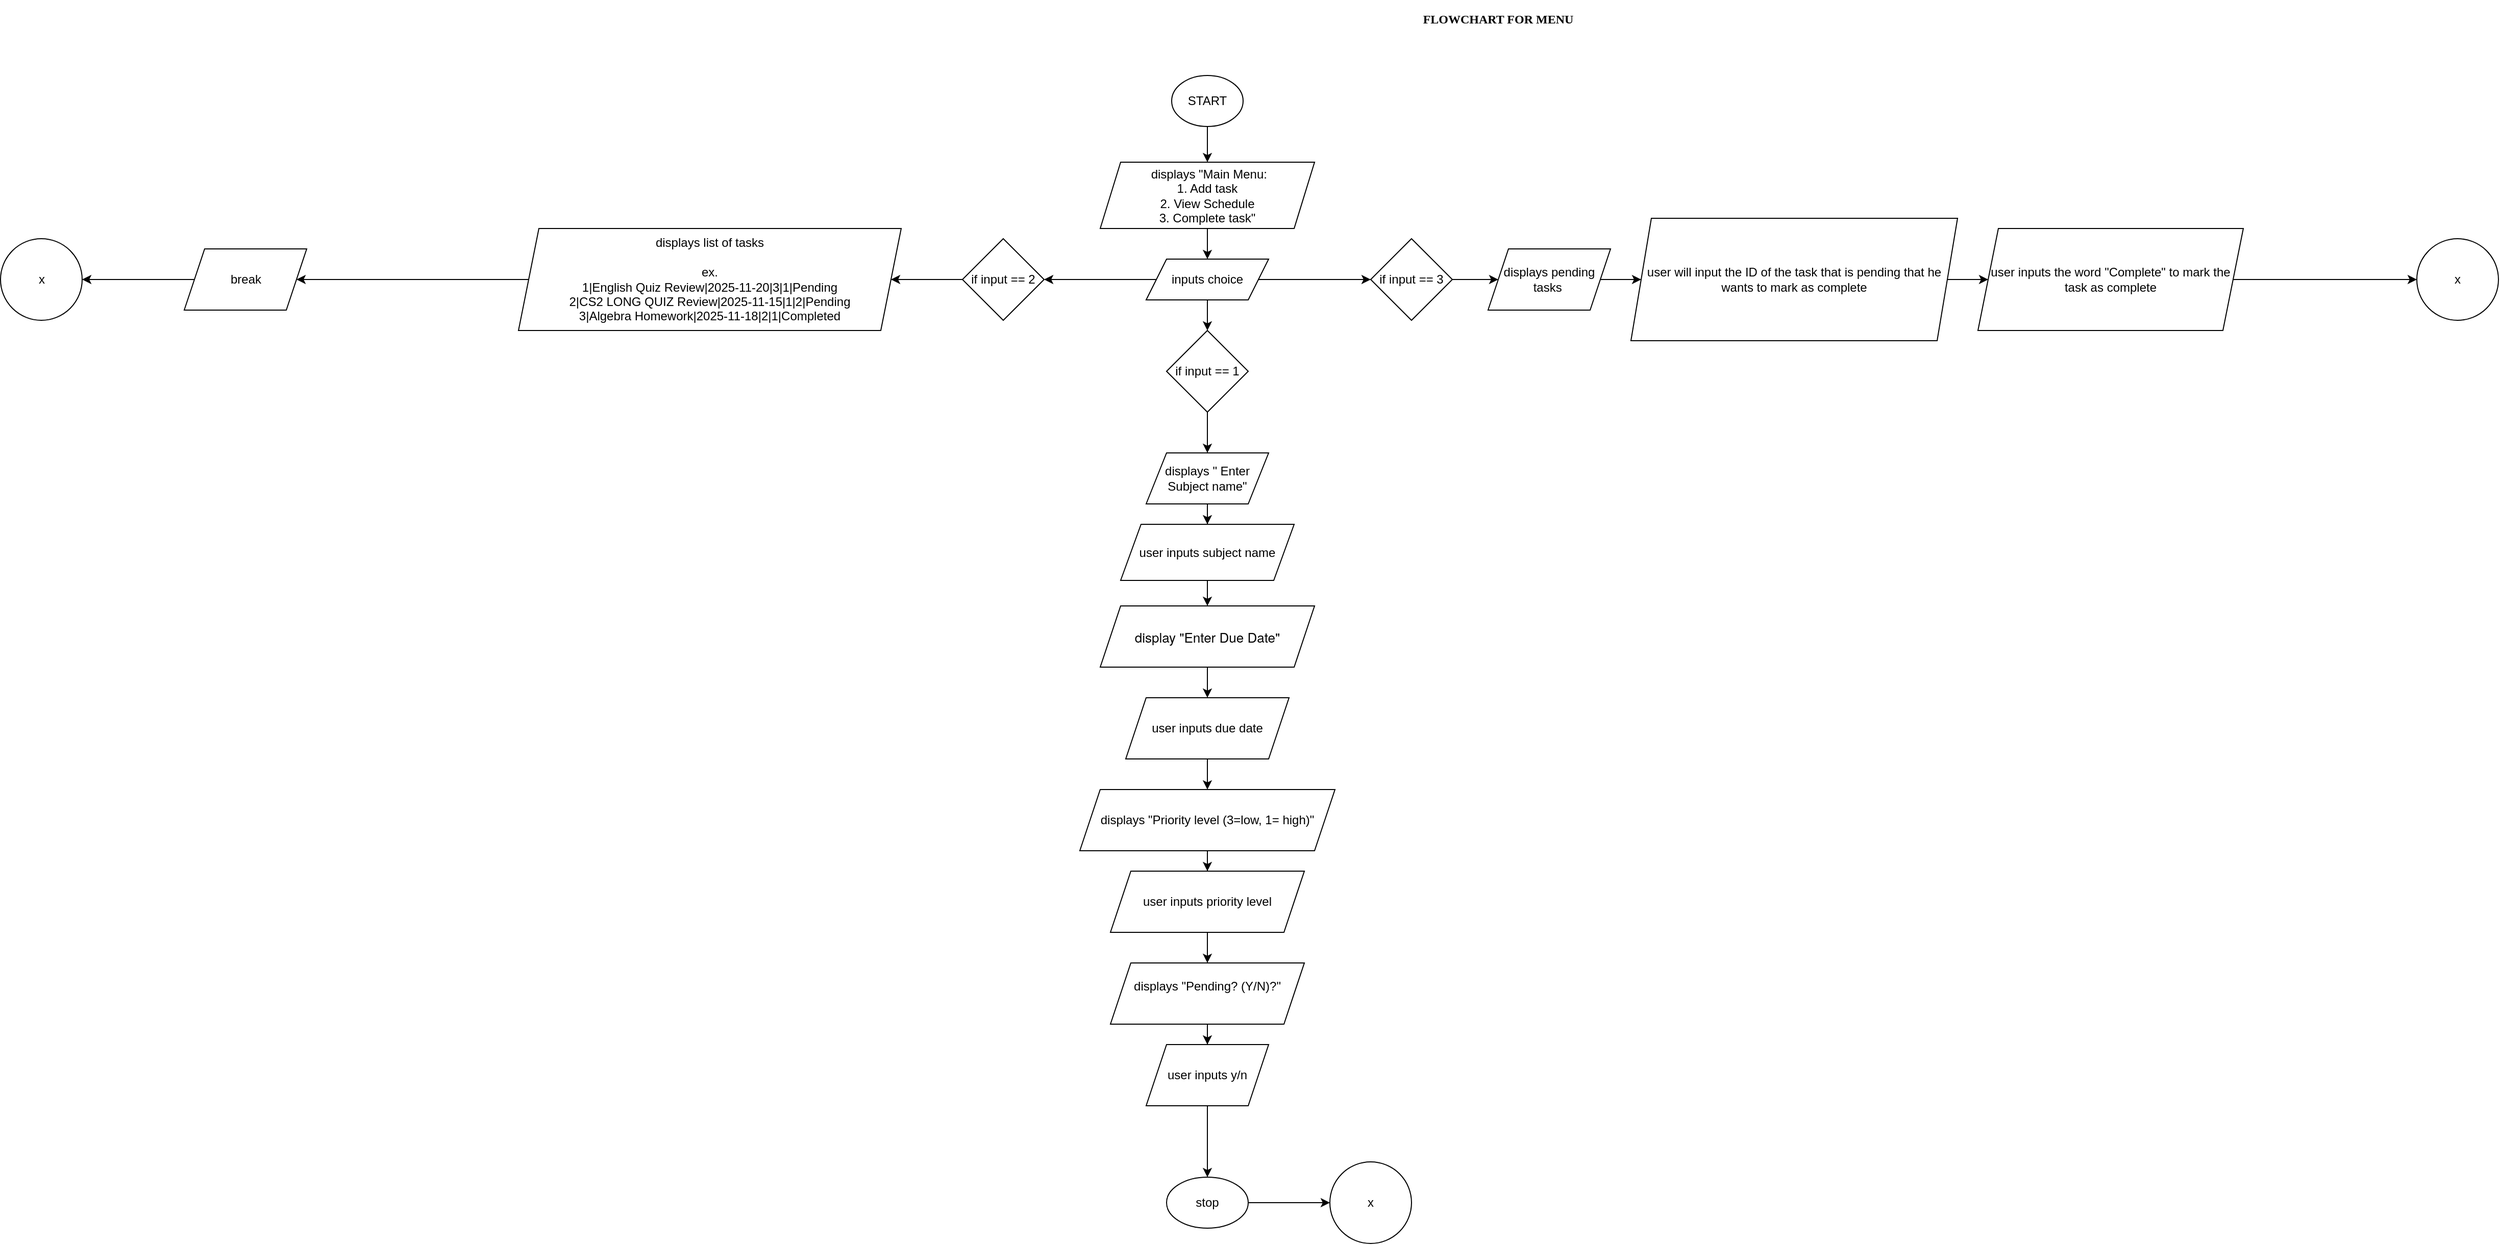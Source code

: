 <mxfile version="28.2.7">
  <diagram name="Page-1" id="nS9cbgPq5GOaSqxer4uG">
    <mxGraphModel dx="4357" dy="2912" grid="1" gridSize="10" guides="1" tooltips="1" connect="1" arrows="1" fold="1" page="1" pageScale="1" pageWidth="827" pageHeight="1169" math="0" shadow="0">
      <root>
        <mxCell id="0" />
        <mxCell id="1" parent="0" />
        <mxCell id="uuoohaSyUWSSlMv0Th47-2" value="&lt;pre&gt;&lt;b&gt;&lt;font face=&quot;Tahoma&quot;&gt;FLOWCHART FOR MENU&lt;/font&gt;&lt;/b&gt;&lt;/pre&gt;" style="text;html=1;whiteSpace=wrap;strokeColor=none;fillColor=default;align=center;verticalAlign=middle;rounded=0;" vertex="1" parent="1">
          <mxGeometry x="240" y="-1160" width="320" height="30" as="geometry" />
        </mxCell>
        <mxCell id="uuoohaSyUWSSlMv0Th47-6" value="" style="edgeStyle=orthogonalEdgeStyle;rounded=0;orthogonalLoop=1;jettySize=auto;html=1;" edge="1" parent="1" source="uuoohaSyUWSSlMv0Th47-3" target="uuoohaSyUWSSlMv0Th47-7">
          <mxGeometry relative="1" as="geometry">
            <mxPoint x="115" y="-975" as="targetPoint" />
          </mxGeometry>
        </mxCell>
        <mxCell id="uuoohaSyUWSSlMv0Th47-3" value="START" style="ellipse;whiteSpace=wrap;html=1;" vertex="1" parent="1">
          <mxGeometry x="80" y="-1090" width="70" height="50" as="geometry" />
        </mxCell>
        <mxCell id="uuoohaSyUWSSlMv0Th47-9" value="" style="edgeStyle=orthogonalEdgeStyle;rounded=0;orthogonalLoop=1;jettySize=auto;html=1;" edge="1" parent="1" source="uuoohaSyUWSSlMv0Th47-7" target="uuoohaSyUWSSlMv0Th47-8">
          <mxGeometry relative="1" as="geometry" />
        </mxCell>
        <mxCell id="uuoohaSyUWSSlMv0Th47-7" value="&amp;nbsp;displays &quot;Main Menu:&lt;div&gt;1. Add task&lt;/div&gt;&lt;div&gt;2. View Schedule&lt;/div&gt;&lt;div&gt;3. Complete task&quot;&lt;/div&gt;" style="shape=parallelogram;perimeter=parallelogramPerimeter;whiteSpace=wrap;html=1;fixedSize=1;" vertex="1" parent="1">
          <mxGeometry x="10" y="-1005" width="210" height="65" as="geometry" />
        </mxCell>
        <mxCell id="uuoohaSyUWSSlMv0Th47-11" value="" style="edgeStyle=orthogonalEdgeStyle;rounded=0;orthogonalLoop=1;jettySize=auto;html=1;" edge="1" parent="1" source="uuoohaSyUWSSlMv0Th47-8" target="uuoohaSyUWSSlMv0Th47-10">
          <mxGeometry relative="1" as="geometry" />
        </mxCell>
        <mxCell id="uuoohaSyUWSSlMv0Th47-33" value="" style="edgeStyle=orthogonalEdgeStyle;rounded=0;orthogonalLoop=1;jettySize=auto;html=1;" edge="1" parent="1" source="uuoohaSyUWSSlMv0Th47-8" target="uuoohaSyUWSSlMv0Th47-32">
          <mxGeometry relative="1" as="geometry" />
        </mxCell>
        <mxCell id="uuoohaSyUWSSlMv0Th47-37" value="" style="edgeStyle=orthogonalEdgeStyle;rounded=0;orthogonalLoop=1;jettySize=auto;html=1;" edge="1" parent="1" source="uuoohaSyUWSSlMv0Th47-8" target="uuoohaSyUWSSlMv0Th47-36">
          <mxGeometry relative="1" as="geometry" />
        </mxCell>
        <mxCell id="uuoohaSyUWSSlMv0Th47-8" value="inputs choice" style="shape=parallelogram;perimeter=parallelogramPerimeter;whiteSpace=wrap;html=1;fixedSize=1;" vertex="1" parent="1">
          <mxGeometry x="55" y="-910" width="120" height="40" as="geometry" />
        </mxCell>
        <mxCell id="uuoohaSyUWSSlMv0Th47-13" value="" style="edgeStyle=orthogonalEdgeStyle;rounded=0;orthogonalLoop=1;jettySize=auto;html=1;" edge="1" parent="1" source="uuoohaSyUWSSlMv0Th47-10" target="uuoohaSyUWSSlMv0Th47-12">
          <mxGeometry relative="1" as="geometry" />
        </mxCell>
        <mxCell id="uuoohaSyUWSSlMv0Th47-10" value="if input == 1" style="rhombus;whiteSpace=wrap;html=1;" vertex="1" parent="1">
          <mxGeometry x="75" y="-840" width="80" height="80" as="geometry" />
        </mxCell>
        <mxCell id="uuoohaSyUWSSlMv0Th47-15" value="" style="edgeStyle=orthogonalEdgeStyle;rounded=0;orthogonalLoop=1;jettySize=auto;html=1;" edge="1" parent="1" source="uuoohaSyUWSSlMv0Th47-12" target="uuoohaSyUWSSlMv0Th47-14">
          <mxGeometry relative="1" as="geometry" />
        </mxCell>
        <mxCell id="uuoohaSyUWSSlMv0Th47-12" value="displays &quot; Enter Subject name&quot;" style="shape=parallelogram;perimeter=parallelogramPerimeter;whiteSpace=wrap;html=1;fixedSize=1;" vertex="1" parent="1">
          <mxGeometry x="55" y="-720" width="120" height="50" as="geometry" />
        </mxCell>
        <mxCell id="uuoohaSyUWSSlMv0Th47-17" value="" style="edgeStyle=orthogonalEdgeStyle;rounded=0;orthogonalLoop=1;jettySize=auto;html=1;" edge="1" parent="1" source="uuoohaSyUWSSlMv0Th47-14" target="uuoohaSyUWSSlMv0Th47-16">
          <mxGeometry relative="1" as="geometry" />
        </mxCell>
        <mxCell id="uuoohaSyUWSSlMv0Th47-14" value="user inputs subject name" style="shape=parallelogram;perimeter=parallelogramPerimeter;whiteSpace=wrap;html=1;fixedSize=1;" vertex="1" parent="1">
          <mxGeometry x="30" y="-650" width="170" height="55" as="geometry" />
        </mxCell>
        <mxCell id="uuoohaSyUWSSlMv0Th47-19" value="" style="edgeStyle=orthogonalEdgeStyle;rounded=0;orthogonalLoop=1;jettySize=auto;html=1;" edge="1" parent="1" source="uuoohaSyUWSSlMv0Th47-16" target="uuoohaSyUWSSlMv0Th47-18">
          <mxGeometry relative="1" as="geometry" />
        </mxCell>
        <mxCell id="uuoohaSyUWSSlMv0Th47-16" value="&lt;p style=&quot;margin: 0px; font-variant-numeric: normal; font-variant-east-asian: normal; font-variant-alternates: normal; font-size-adjust: none; font-kerning: auto; font-optical-sizing: auto; font-feature-settings: normal; font-variation-settings: normal; font-variant-position: normal; font-variant-emoji: normal; font-stretch: normal; font-size: 13px; line-height: normal; font-family: &amp;quot;Helvetica Neue&amp;quot;; text-align: start;&quot; class=&quot;p1&quot;&gt;&lt;font style=&quot;color: light-dark(rgb(0, 0, 0), rgb(255, 255, 255));&quot;&gt;display &quot;Enter Due Date&quot;&lt;/font&gt;&lt;/p&gt;" style="shape=parallelogram;perimeter=parallelogramPerimeter;whiteSpace=wrap;html=1;fixedSize=1;" vertex="1" parent="1">
          <mxGeometry x="10" y="-570" width="210" height="60" as="geometry" />
        </mxCell>
        <mxCell id="uuoohaSyUWSSlMv0Th47-21" value="" style="edgeStyle=orthogonalEdgeStyle;rounded=0;orthogonalLoop=1;jettySize=auto;html=1;" edge="1" parent="1" source="uuoohaSyUWSSlMv0Th47-18" target="uuoohaSyUWSSlMv0Th47-20">
          <mxGeometry relative="1" as="geometry" />
        </mxCell>
        <mxCell id="uuoohaSyUWSSlMv0Th47-18" value="user inputs due date" style="shape=parallelogram;perimeter=parallelogramPerimeter;whiteSpace=wrap;html=1;fixedSize=1;" vertex="1" parent="1">
          <mxGeometry x="35" y="-480" width="160" height="60" as="geometry" />
        </mxCell>
        <mxCell id="uuoohaSyUWSSlMv0Th47-23" value="" style="edgeStyle=orthogonalEdgeStyle;rounded=0;orthogonalLoop=1;jettySize=auto;html=1;" edge="1" parent="1" source="uuoohaSyUWSSlMv0Th47-20" target="uuoohaSyUWSSlMv0Th47-22">
          <mxGeometry relative="1" as="geometry" />
        </mxCell>
        <mxCell id="uuoohaSyUWSSlMv0Th47-20" value="displays &quot;Priority level (3=low, 1= high)&quot;" style="shape=parallelogram;perimeter=parallelogramPerimeter;whiteSpace=wrap;html=1;fixedSize=1;fillColor=default;strokeColor=default;" vertex="1" parent="1">
          <mxGeometry x="-10" y="-390" width="250" height="60" as="geometry" />
        </mxCell>
        <mxCell id="uuoohaSyUWSSlMv0Th47-25" value="" style="edgeStyle=orthogonalEdgeStyle;rounded=0;orthogonalLoop=1;jettySize=auto;html=1;" edge="1" parent="1" source="uuoohaSyUWSSlMv0Th47-22" target="uuoohaSyUWSSlMv0Th47-24">
          <mxGeometry relative="1" as="geometry" />
        </mxCell>
        <mxCell id="uuoohaSyUWSSlMv0Th47-22" value="user inputs priority level" style="shape=parallelogram;perimeter=parallelogramPerimeter;whiteSpace=wrap;html=1;fixedSize=1;" vertex="1" parent="1">
          <mxGeometry x="20" y="-310" width="190" height="60" as="geometry" />
        </mxCell>
        <mxCell id="uuoohaSyUWSSlMv0Th47-27" value="" style="edgeStyle=orthogonalEdgeStyle;rounded=0;orthogonalLoop=1;jettySize=auto;html=1;" edge="1" parent="1" source="uuoohaSyUWSSlMv0Th47-24" target="uuoohaSyUWSSlMv0Th47-26">
          <mxGeometry relative="1" as="geometry" />
        </mxCell>
        <mxCell id="uuoohaSyUWSSlMv0Th47-24" value="displays &quot;Pending? (Y/N)?&quot;&lt;div&gt;&lt;br&gt;&lt;/div&gt;" style="shape=parallelogram;perimeter=parallelogramPerimeter;whiteSpace=wrap;html=1;fixedSize=1;" vertex="1" parent="1">
          <mxGeometry x="20" y="-220" width="190" height="60" as="geometry" />
        </mxCell>
        <mxCell id="uuoohaSyUWSSlMv0Th47-29" value="" style="edgeStyle=orthogonalEdgeStyle;rounded=0;orthogonalLoop=1;jettySize=auto;html=1;" edge="1" parent="1" source="uuoohaSyUWSSlMv0Th47-26" target="uuoohaSyUWSSlMv0Th47-28">
          <mxGeometry relative="1" as="geometry" />
        </mxCell>
        <mxCell id="uuoohaSyUWSSlMv0Th47-26" value="user inputs y/n" style="shape=parallelogram;perimeter=parallelogramPerimeter;whiteSpace=wrap;html=1;fixedSize=1;" vertex="1" parent="1">
          <mxGeometry x="55" y="-140" width="120" height="60" as="geometry" />
        </mxCell>
        <mxCell id="uuoohaSyUWSSlMv0Th47-51" value="" style="edgeStyle=orthogonalEdgeStyle;rounded=0;orthogonalLoop=1;jettySize=auto;html=1;" edge="1" parent="1" source="uuoohaSyUWSSlMv0Th47-28" target="uuoohaSyUWSSlMv0Th47-50">
          <mxGeometry relative="1" as="geometry" />
        </mxCell>
        <mxCell id="uuoohaSyUWSSlMv0Th47-28" value="stop" style="ellipse;whiteSpace=wrap;html=1;" vertex="1" parent="1">
          <mxGeometry x="75" y="-10" width="80" height="50" as="geometry" />
        </mxCell>
        <mxCell id="uuoohaSyUWSSlMv0Th47-35" value="" style="edgeStyle=orthogonalEdgeStyle;rounded=0;orthogonalLoop=1;jettySize=auto;html=1;" edge="1" parent="1" source="uuoohaSyUWSSlMv0Th47-32" target="uuoohaSyUWSSlMv0Th47-34">
          <mxGeometry relative="1" as="geometry" />
        </mxCell>
        <mxCell id="uuoohaSyUWSSlMv0Th47-32" value="if input == 2" style="rhombus;whiteSpace=wrap;html=1;" vertex="1" parent="1">
          <mxGeometry x="-125" y="-930" width="80" height="80" as="geometry" />
        </mxCell>
        <mxCell id="uuoohaSyUWSSlMv0Th47-55" value="" style="edgeStyle=orthogonalEdgeStyle;rounded=0;orthogonalLoop=1;jettySize=auto;html=1;" edge="1" parent="1" source="uuoohaSyUWSSlMv0Th47-34" target="uuoohaSyUWSSlMv0Th47-54">
          <mxGeometry relative="1" as="geometry" />
        </mxCell>
        <mxCell id="uuoohaSyUWSSlMv0Th47-34" value="displays list of tasks&lt;div&gt;&lt;br&gt;&lt;/div&gt;&lt;div&gt;ex.&lt;div&gt;&lt;span style=&quot;background-color: transparent;&quot;&gt;1|English Quiz Review|2025-11-20|3|1|Pending&lt;/span&gt;&lt;/div&gt;&lt;div&gt;2|CS2 LONG QUIZ Review|2025-11-15|1|2|Pending&lt;/div&gt;&lt;div&gt;3|Algebra Homework|2025-11-18|2|1|Completed&lt;/div&gt;&lt;/div&gt;" style="shape=parallelogram;perimeter=parallelogramPerimeter;whiteSpace=wrap;html=1;fixedSize=1;" vertex="1" parent="1">
          <mxGeometry x="-560" y="-940" width="375" height="100" as="geometry" />
        </mxCell>
        <mxCell id="uuoohaSyUWSSlMv0Th47-39" value="" style="edgeStyle=orthogonalEdgeStyle;rounded=0;orthogonalLoop=1;jettySize=auto;html=1;" edge="1" parent="1" source="uuoohaSyUWSSlMv0Th47-36" target="uuoohaSyUWSSlMv0Th47-38">
          <mxGeometry relative="1" as="geometry" />
        </mxCell>
        <mxCell id="uuoohaSyUWSSlMv0Th47-36" value="if input == 3" style="rhombus;whiteSpace=wrap;html=1;" vertex="1" parent="1">
          <mxGeometry x="275" y="-930" width="80" height="80" as="geometry" />
        </mxCell>
        <mxCell id="uuoohaSyUWSSlMv0Th47-43" value="" style="edgeStyle=orthogonalEdgeStyle;rounded=0;orthogonalLoop=1;jettySize=auto;html=1;" edge="1" parent="1" source="uuoohaSyUWSSlMv0Th47-38" target="uuoohaSyUWSSlMv0Th47-42">
          <mxGeometry relative="1" as="geometry" />
        </mxCell>
        <mxCell id="uuoohaSyUWSSlMv0Th47-38" value="displays pending tasks&amp;nbsp;" style="shape=parallelogram;perimeter=parallelogramPerimeter;whiteSpace=wrap;html=1;fixedSize=1;" vertex="1" parent="1">
          <mxGeometry x="390" y="-920" width="120" height="60" as="geometry" />
        </mxCell>
        <mxCell id="uuoohaSyUWSSlMv0Th47-45" value="" style="edgeStyle=orthogonalEdgeStyle;rounded=0;orthogonalLoop=1;jettySize=auto;html=1;" edge="1" parent="1" source="uuoohaSyUWSSlMv0Th47-42" target="uuoohaSyUWSSlMv0Th47-44">
          <mxGeometry relative="1" as="geometry" />
        </mxCell>
        <mxCell id="uuoohaSyUWSSlMv0Th47-42" value="user will input the ID of the task that is pending that he wants to mark as complete" style="shape=parallelogram;perimeter=parallelogramPerimeter;whiteSpace=wrap;html=1;fixedSize=1;" vertex="1" parent="1">
          <mxGeometry x="530" y="-950" width="320" height="120" as="geometry" />
        </mxCell>
        <mxCell id="uuoohaSyUWSSlMv0Th47-49" value="" style="edgeStyle=orthogonalEdgeStyle;rounded=0;orthogonalLoop=1;jettySize=auto;html=1;" edge="1" parent="1" source="uuoohaSyUWSSlMv0Th47-44" target="uuoohaSyUWSSlMv0Th47-48">
          <mxGeometry relative="1" as="geometry" />
        </mxCell>
        <mxCell id="uuoohaSyUWSSlMv0Th47-44" value="user inputs the word &quot;Complete&quot; to mark the task as complete" style="shape=parallelogram;perimeter=parallelogramPerimeter;whiteSpace=wrap;html=1;fixedSize=1;" vertex="1" parent="1">
          <mxGeometry x="870" y="-940" width="260" height="100" as="geometry" />
        </mxCell>
        <mxCell id="uuoohaSyUWSSlMv0Th47-48" value="x" style="ellipse;whiteSpace=wrap;html=1;" vertex="1" parent="1">
          <mxGeometry x="1300" y="-930" width="80" height="80" as="geometry" />
        </mxCell>
        <mxCell id="uuoohaSyUWSSlMv0Th47-50" value="x" style="ellipse;whiteSpace=wrap;html=1;" vertex="1" parent="1">
          <mxGeometry x="235" y="-25" width="80" height="80" as="geometry" />
        </mxCell>
        <mxCell id="uuoohaSyUWSSlMv0Th47-57" value="" style="edgeStyle=orthogonalEdgeStyle;rounded=0;orthogonalLoop=1;jettySize=auto;html=1;" edge="1" parent="1" source="uuoohaSyUWSSlMv0Th47-54" target="uuoohaSyUWSSlMv0Th47-56">
          <mxGeometry relative="1" as="geometry" />
        </mxCell>
        <mxCell id="uuoohaSyUWSSlMv0Th47-54" value="break" style="shape=parallelogram;perimeter=parallelogramPerimeter;whiteSpace=wrap;html=1;fixedSize=1;" vertex="1" parent="1">
          <mxGeometry x="-887.5" y="-920" width="120" height="60" as="geometry" />
        </mxCell>
        <mxCell id="uuoohaSyUWSSlMv0Th47-56" value="x" style="ellipse;whiteSpace=wrap;html=1;" vertex="1" parent="1">
          <mxGeometry x="-1067.5" y="-930" width="80" height="80" as="geometry" />
        </mxCell>
      </root>
    </mxGraphModel>
  </diagram>
</mxfile>
